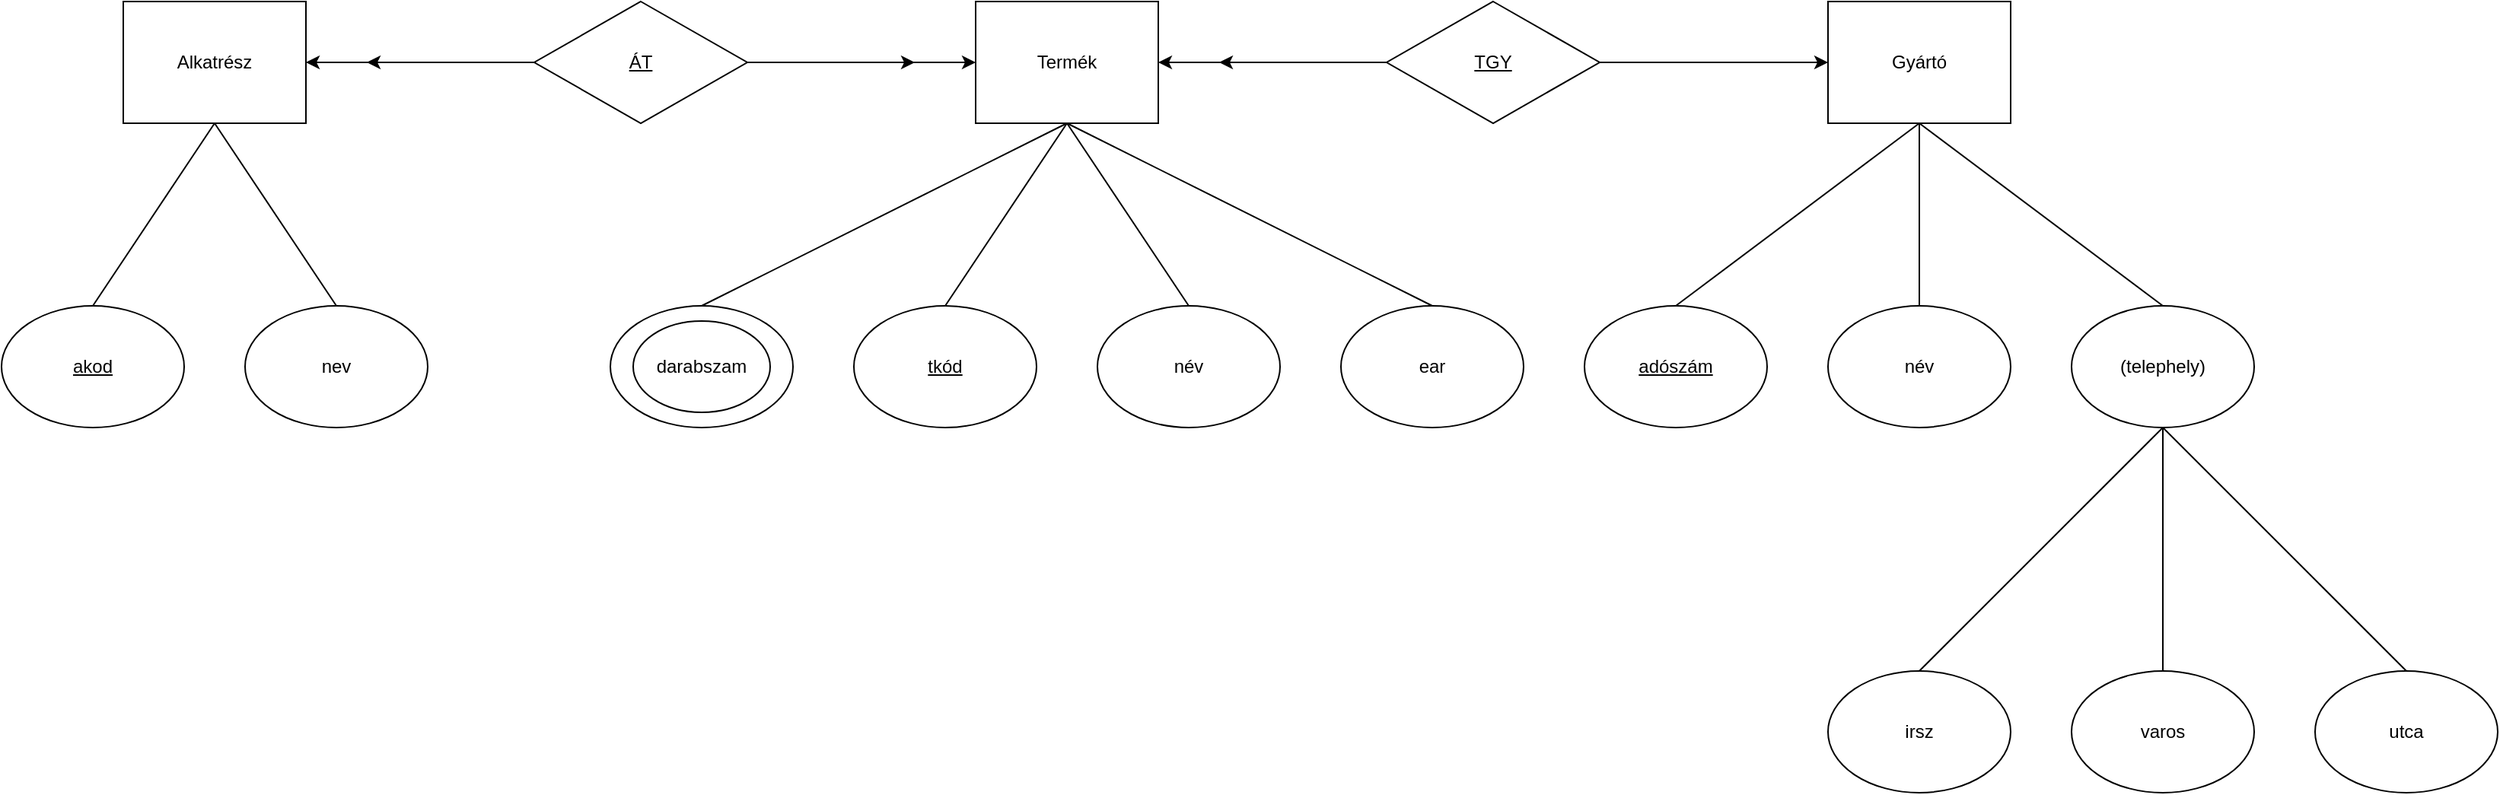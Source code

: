 <mxfile type="device" version="20.3.6"><diagram id="tx9F9KfF6cMgvggwVOuF" name="1 oldal"><mxGraphModel grid="1" dx="2888" dy="1148" gridSize="10" guides="1" tooltips="1" connect="1" arrows="1" fold="1" page="1" pageScale="1" pageWidth="827" pageHeight="1169" math="0" shadow="0"><root><mxCell id="0"/><mxCell id="1" parent="0"/><mxCell id="XDiy4X8sEv8weXmT1pVZ-1" value="Termék" parent="1" style="rounded=0;whiteSpace=wrap;html=1;" vertex="1"><mxGeometry as="geometry" x="80" y="80" width="120" height="80"/></mxCell><mxCell id="XDiy4X8sEv8weXmT1pVZ-3" value="Gyártó" parent="1" style="rounded=0;whiteSpace=wrap;html=1;" vertex="1"><mxGeometry as="geometry" x="640" y="80" width="120" height="80"/></mxCell><mxCell id="XDiy4X8sEv8weXmT1pVZ-4" value="&lt;u&gt;TGY&lt;/u&gt;" parent="1" style="rhombus;whiteSpace=wrap;html=1;" vertex="1"><mxGeometry as="geometry" x="350" y="80" width="140" height="80"/></mxCell><mxCell id="XDiy4X8sEv8weXmT1pVZ-5" value="" parent="1" style="endArrow=classic;html=1;rounded=0;entryX=0;entryY=0.5;entryDx=0;entryDy=0;" edge="1" target="XDiy4X8sEv8weXmT1pVZ-3"><mxGeometry as="geometry" width="50" height="50" relative="1"><mxPoint as="sourcePoint" x="490" y="120"/><mxPoint as="targetPoint" x="590" y="10"/><Array as="points"/></mxGeometry></mxCell><mxCell id="XDiy4X8sEv8weXmT1pVZ-6" value="" parent="1" style="endArrow=classic;html=1;rounded=0;exitX=0;exitY=0.5;exitDx=0;exitDy=0;" edge="1" source="XDiy4X8sEv8weXmT1pVZ-4"><mxGeometry as="geometry" width="50" height="50" relative="1"><mxPoint as="sourcePoint" x="390" y="190"/><mxPoint as="targetPoint" x="200" y="120"/></mxGeometry></mxCell><mxCell id="XDiy4X8sEv8weXmT1pVZ-7" value="" parent="1" style="endArrow=classic;html=1;rounded=0;exitX=0;exitY=0.5;exitDx=0;exitDy=0;" edge="1" source="XDiy4X8sEv8weXmT1pVZ-4"><mxGeometry as="geometry" width="50" height="50" relative="1"><mxPoint as="sourcePoint" x="390" y="190"/><mxPoint as="targetPoint" x="240" y="120"/></mxGeometry></mxCell><mxCell id="XDiy4X8sEv8weXmT1pVZ-8" value="&lt;u&gt;tkód&lt;/u&gt;" parent="1" style="ellipse;whiteSpace=wrap;html=1;" vertex="1"><mxGeometry as="geometry" y="280" width="120" height="80"/></mxCell><mxCell id="XDiy4X8sEv8weXmT1pVZ-9" value="ear" parent="1" style="ellipse;whiteSpace=wrap;html=1;" vertex="1"><mxGeometry as="geometry" x="320" y="280" width="120" height="80"/></mxCell><mxCell id="XDiy4X8sEv8weXmT1pVZ-10" value="név" parent="1" style="ellipse;whiteSpace=wrap;html=1;" vertex="1"><mxGeometry as="geometry" x="160" y="280" width="120" height="80"/></mxCell><mxCell id="XDiy4X8sEv8weXmT1pVZ-11" value="név" parent="1" style="ellipse;whiteSpace=wrap;html=1;" vertex="1"><mxGeometry as="geometry" x="640" y="280" width="120" height="80"/></mxCell><mxCell id="XDiy4X8sEv8weXmT1pVZ-12" value="&lt;u&gt;adószám&lt;/u&gt;" parent="1" style="ellipse;whiteSpace=wrap;html=1;" vertex="1"><mxGeometry as="geometry" x="480" y="280" width="120" height="80"/></mxCell><mxCell id="XDiy4X8sEv8weXmT1pVZ-13" value="(telephely)" parent="1" style="ellipse;whiteSpace=wrap;html=1;" vertex="1"><mxGeometry as="geometry" x="800" y="280" width="120" height="80"/></mxCell><mxCell id="XDiy4X8sEv8weXmT1pVZ-14" value="" parent="1" style="endArrow=none;html=1;rounded=0;exitX=0.5;exitY=1;exitDx=0;exitDy=0;entryX=0.5;entryY=0;entryDx=0;entryDy=0;" edge="1" target="XDiy4X8sEv8weXmT1pVZ-8" source="XDiy4X8sEv8weXmT1pVZ-1"><mxGeometry as="geometry" width="50" height="50" relative="1"><mxPoint as="sourcePoint" x="390" y="310"/><mxPoint as="targetPoint" x="440" y="260"/></mxGeometry></mxCell><mxCell id="XDiy4X8sEv8weXmT1pVZ-15" value="" parent="1" style="endArrow=none;html=1;rounded=0;exitX=0.5;exitY=1;exitDx=0;exitDy=0;entryX=0.5;entryY=0;entryDx=0;entryDy=0;" edge="1" target="XDiy4X8sEv8weXmT1pVZ-10" source="XDiy4X8sEv8weXmT1pVZ-1"><mxGeometry as="geometry" width="50" height="50" relative="1"><mxPoint as="sourcePoint" x="390" y="310"/><mxPoint as="targetPoint" x="440" y="260"/></mxGeometry></mxCell><mxCell id="XDiy4X8sEv8weXmT1pVZ-16" value="" parent="1" style="endArrow=none;html=1;rounded=0;entryX=0.5;entryY=0;entryDx=0;entryDy=0;" edge="1" target="XDiy4X8sEv8weXmT1pVZ-9"><mxGeometry as="geometry" width="50" height="50" relative="1"><mxPoint as="sourcePoint" x="140" y="160"/><mxPoint as="targetPoint" x="440" y="260"/></mxGeometry></mxCell><mxCell id="XDiy4X8sEv8weXmT1pVZ-17" value="" parent="1" style="endArrow=none;html=1;rounded=0;entryX=0.5;entryY=1;entryDx=0;entryDy=0;exitX=0.5;exitY=0;exitDx=0;exitDy=0;" edge="1" target="XDiy4X8sEv8weXmT1pVZ-3" source="XDiy4X8sEv8weXmT1pVZ-12"><mxGeometry as="geometry" width="50" height="50" relative="1"><mxPoint as="sourcePoint" x="390" y="310"/><mxPoint as="targetPoint" x="440" y="260"/></mxGeometry></mxCell><mxCell id="XDiy4X8sEv8weXmT1pVZ-18" value="" parent="1" style="endArrow=none;html=1;rounded=0;entryX=0.5;entryY=1;entryDx=0;entryDy=0;exitX=0.5;exitY=0;exitDx=0;exitDy=0;" edge="1" target="XDiy4X8sEv8weXmT1pVZ-3" source="XDiy4X8sEv8weXmT1pVZ-11"><mxGeometry as="geometry" width="50" height="50" relative="1"><mxPoint as="sourcePoint" x="390" y="310"/><mxPoint as="targetPoint" x="440" y="260"/></mxGeometry></mxCell><mxCell id="XDiy4X8sEv8weXmT1pVZ-19" value="" parent="1" style="endArrow=none;html=1;rounded=0;entryX=0.5;entryY=1;entryDx=0;entryDy=0;exitX=0.5;exitY=0;exitDx=0;exitDy=0;" edge="1" target="XDiy4X8sEv8weXmT1pVZ-3" source="XDiy4X8sEv8weXmT1pVZ-13"><mxGeometry as="geometry" width="50" height="50" relative="1"><mxPoint as="sourcePoint" x="390" y="310"/><mxPoint as="targetPoint" x="440" y="260"/></mxGeometry></mxCell><mxCell id="XDiy4X8sEv8weXmT1pVZ-20" value="varos" parent="1" style="ellipse;whiteSpace=wrap;html=1;" vertex="1"><mxGeometry as="geometry" x="800" y="520" width="120" height="80"/></mxCell><mxCell id="XDiy4X8sEv8weXmT1pVZ-21" value="irsz" parent="1" style="ellipse;whiteSpace=wrap;html=1;" vertex="1"><mxGeometry as="geometry" x="640" y="520" width="120" height="80"/></mxCell><mxCell id="XDiy4X8sEv8weXmT1pVZ-22" value="utca" parent="1" style="ellipse;whiteSpace=wrap;html=1;" vertex="1"><mxGeometry as="geometry" x="960" y="520" width="120" height="80"/></mxCell><mxCell id="XDiy4X8sEv8weXmT1pVZ-23" value="" parent="1" style="endArrow=none;html=1;rounded=0;entryX=0.5;entryY=1;entryDx=0;entryDy=0;exitX=0.5;exitY=0;exitDx=0;exitDy=0;" edge="1" target="XDiy4X8sEv8weXmT1pVZ-13" source="XDiy4X8sEv8weXmT1pVZ-21"><mxGeometry as="geometry" width="50" height="50" relative="1"><mxPoint as="sourcePoint" x="390" y="310"/><mxPoint as="targetPoint" x="440" y="260"/></mxGeometry></mxCell><mxCell id="XDiy4X8sEv8weXmT1pVZ-24" value="" parent="1" style="endArrow=none;html=1;rounded=0;entryX=0.5;entryY=1;entryDx=0;entryDy=0;exitX=0.5;exitY=0;exitDx=0;exitDy=0;" edge="1" target="XDiy4X8sEv8weXmT1pVZ-13" source="XDiy4X8sEv8weXmT1pVZ-20"><mxGeometry as="geometry" width="50" height="50" relative="1"><mxPoint as="sourcePoint" x="390" y="310"/><mxPoint as="targetPoint" x="440" y="260"/></mxGeometry></mxCell><mxCell id="XDiy4X8sEv8weXmT1pVZ-25" value="" parent="1" style="endArrow=none;html=1;rounded=0;entryX=0.5;entryY=1;entryDx=0;entryDy=0;exitX=0.5;exitY=0;exitDx=0;exitDy=0;" edge="1" target="XDiy4X8sEv8weXmT1pVZ-13" source="XDiy4X8sEv8weXmT1pVZ-22"><mxGeometry as="geometry" width="50" height="50" relative="1"><mxPoint as="sourcePoint" x="390" y="310"/><mxPoint as="targetPoint" x="440" y="260"/></mxGeometry></mxCell><mxCell id="XDiy4X8sEv8weXmT1pVZ-26" value="" parent="1" style="ellipse;whiteSpace=wrap;html=1;" vertex="1"><mxGeometry as="geometry" x="-160" y="280" width="120" height="80"/></mxCell><mxCell id="XDiy4X8sEv8weXmT1pVZ-28" value="darabszam" parent="1" style="ellipse;whiteSpace=wrap;html=1;fillColor=none;" vertex="1"><mxGeometry as="geometry" x="-145" y="290" width="90" height="60"/></mxCell><mxCell id="XDiy4X8sEv8weXmT1pVZ-29" value="" parent="1" style="endArrow=none;html=1;rounded=0;entryX=0.5;entryY=0;entryDx=0;entryDy=0;" edge="1" target="XDiy4X8sEv8weXmT1pVZ-26"><mxGeometry as="geometry" width="50" height="50" relative="1"><mxPoint as="sourcePoint" x="140" y="160"/><mxPoint as="targetPoint" x="210" y="260"/></mxGeometry></mxCell><mxCell id="XDiy4X8sEv8weXmT1pVZ-32" value="&lt;u&gt;ÁT&lt;/u&gt;" parent="1" style="rhombus;whiteSpace=wrap;html=1;" vertex="1"><mxGeometry as="geometry" x="-210" y="80" width="140" height="80"/></mxCell><mxCell id="XDiy4X8sEv8weXmT1pVZ-33" value="Alkatrész" parent="1" style="rounded=0;whiteSpace=wrap;html=1;" vertex="1"><mxGeometry as="geometry" x="-480" y="80" width="120" height="80"/></mxCell><mxCell id="XDiy4X8sEv8weXmT1pVZ-35" value="" parent="1" style="endArrow=classic;html=1;rounded=0;entryX=0;entryY=0.5;entryDx=0;entryDy=0;exitX=1;exitY=0.5;exitDx=0;exitDy=0;" edge="1" target="XDiy4X8sEv8weXmT1pVZ-1" source="XDiy4X8sEv8weXmT1pVZ-32"><mxGeometry as="geometry" width="50" height="50" relative="1"><mxPoint as="sourcePoint" x="-130" y="190"/><mxPoint as="targetPoint" x="-80" y="140"/></mxGeometry></mxCell><mxCell id="XDiy4X8sEv8weXmT1pVZ-36" value="" parent="1" style="endArrow=classic;html=1;rounded=0;" edge="1"><mxGeometry as="geometry" width="50" height="50" relative="1"><mxPoint as="sourcePoint" x="-70" y="120"/><mxPoint as="targetPoint" x="40" y="120"/></mxGeometry></mxCell><mxCell id="XDiy4X8sEv8weXmT1pVZ-37" value="" parent="1" style="endArrow=classic;html=1;rounded=0;exitX=0;exitY=0.5;exitDx=0;exitDy=0;entryX=1;entryY=0.5;entryDx=0;entryDy=0;" edge="1" target="XDiy4X8sEv8weXmT1pVZ-33" source="XDiy4X8sEv8weXmT1pVZ-32"><mxGeometry as="geometry" width="50" height="50" relative="1"><mxPoint as="sourcePoint" x="-130" y="190"/><mxPoint as="targetPoint" x="-80" y="140"/></mxGeometry></mxCell><mxCell id="XDiy4X8sEv8weXmT1pVZ-38" value="" parent="1" style="endArrow=classic;html=1;rounded=0;exitX=0;exitY=0.5;exitDx=0;exitDy=0;" edge="1" source="XDiy4X8sEv8weXmT1pVZ-32"><mxGeometry as="geometry" width="50" height="50" relative="1"><mxPoint as="sourcePoint" x="-130" y="190"/><mxPoint as="targetPoint" x="-320" y="120"/></mxGeometry></mxCell><mxCell id="XDiy4X8sEv8weXmT1pVZ-39" value="&lt;u&gt;akod&lt;/u&gt;" parent="1" style="ellipse;whiteSpace=wrap;html=1;" vertex="1"><mxGeometry as="geometry" x="-560" y="280" width="120" height="80"/></mxCell><mxCell id="XDiy4X8sEv8weXmT1pVZ-40" value="nev" parent="1" style="ellipse;whiteSpace=wrap;html=1;" vertex="1"><mxGeometry as="geometry" x="-400" y="280" width="120" height="80"/></mxCell><mxCell id="XDiy4X8sEv8weXmT1pVZ-41" value="" parent="1" style="endArrow=none;html=1;rounded=0;exitX=0.5;exitY=0;exitDx=0;exitDy=0;entryX=0.5;entryY=1;entryDx=0;entryDy=0;" edge="1" target="XDiy4X8sEv8weXmT1pVZ-33" source="XDiy4X8sEv8weXmT1pVZ-39"><mxGeometry as="geometry" width="50" height="50" relative="1"><mxPoint as="sourcePoint" x="-130" y="190"/><mxPoint as="targetPoint" x="-80" y="140"/></mxGeometry></mxCell><mxCell id="XDiy4X8sEv8weXmT1pVZ-42" value="" parent="1" style="endArrow=none;html=1;rounded=0;exitX=0.5;exitY=0;exitDx=0;exitDy=0;entryX=0.5;entryY=1;entryDx=0;entryDy=0;" edge="1" target="XDiy4X8sEv8weXmT1pVZ-33" source="XDiy4X8sEv8weXmT1pVZ-40"><mxGeometry as="geometry" width="50" height="50" relative="1"><mxPoint as="sourcePoint" x="-130" y="190"/><mxPoint as="targetPoint" x="-80" y="140"/></mxGeometry></mxCell></root></mxGraphModel></diagram></mxfile>